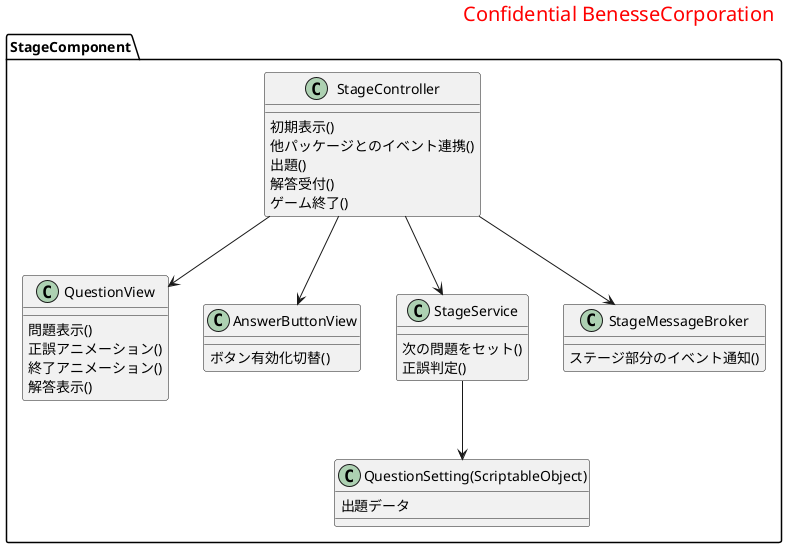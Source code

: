 @startuml StageClassDiagram
right header <size:20><color:red>Confidential BenesseCorporation</color></size>

package StageComponent {
    class StageController {
        初期表示()
        他パッケージとのイベント連携()
        出題()
        解答受付()
        ゲーム終了()
    }
    class QuestionView {
        問題表示()
        正誤アニメーション()
        終了アニメーション()
        解答表示()
    }
    class AnswerButtonView {
        ボタン有効化切替()
    }

    class StageService {
        次の問題をセット()
        正誤判定()
    }
    class StageMessageBroker {
        ステージ部分のイベント通知()
    }
    class "QuestionSetting(ScriptableObject)" {
        出題データ
    }

    StageController --> QuestionView
    StageController --> AnswerButtonView
    StageController --> StageService
    StageController --> StageMessageBroker
    StageService --> "QuestionSetting(ScriptableObject)"
}

@enduml